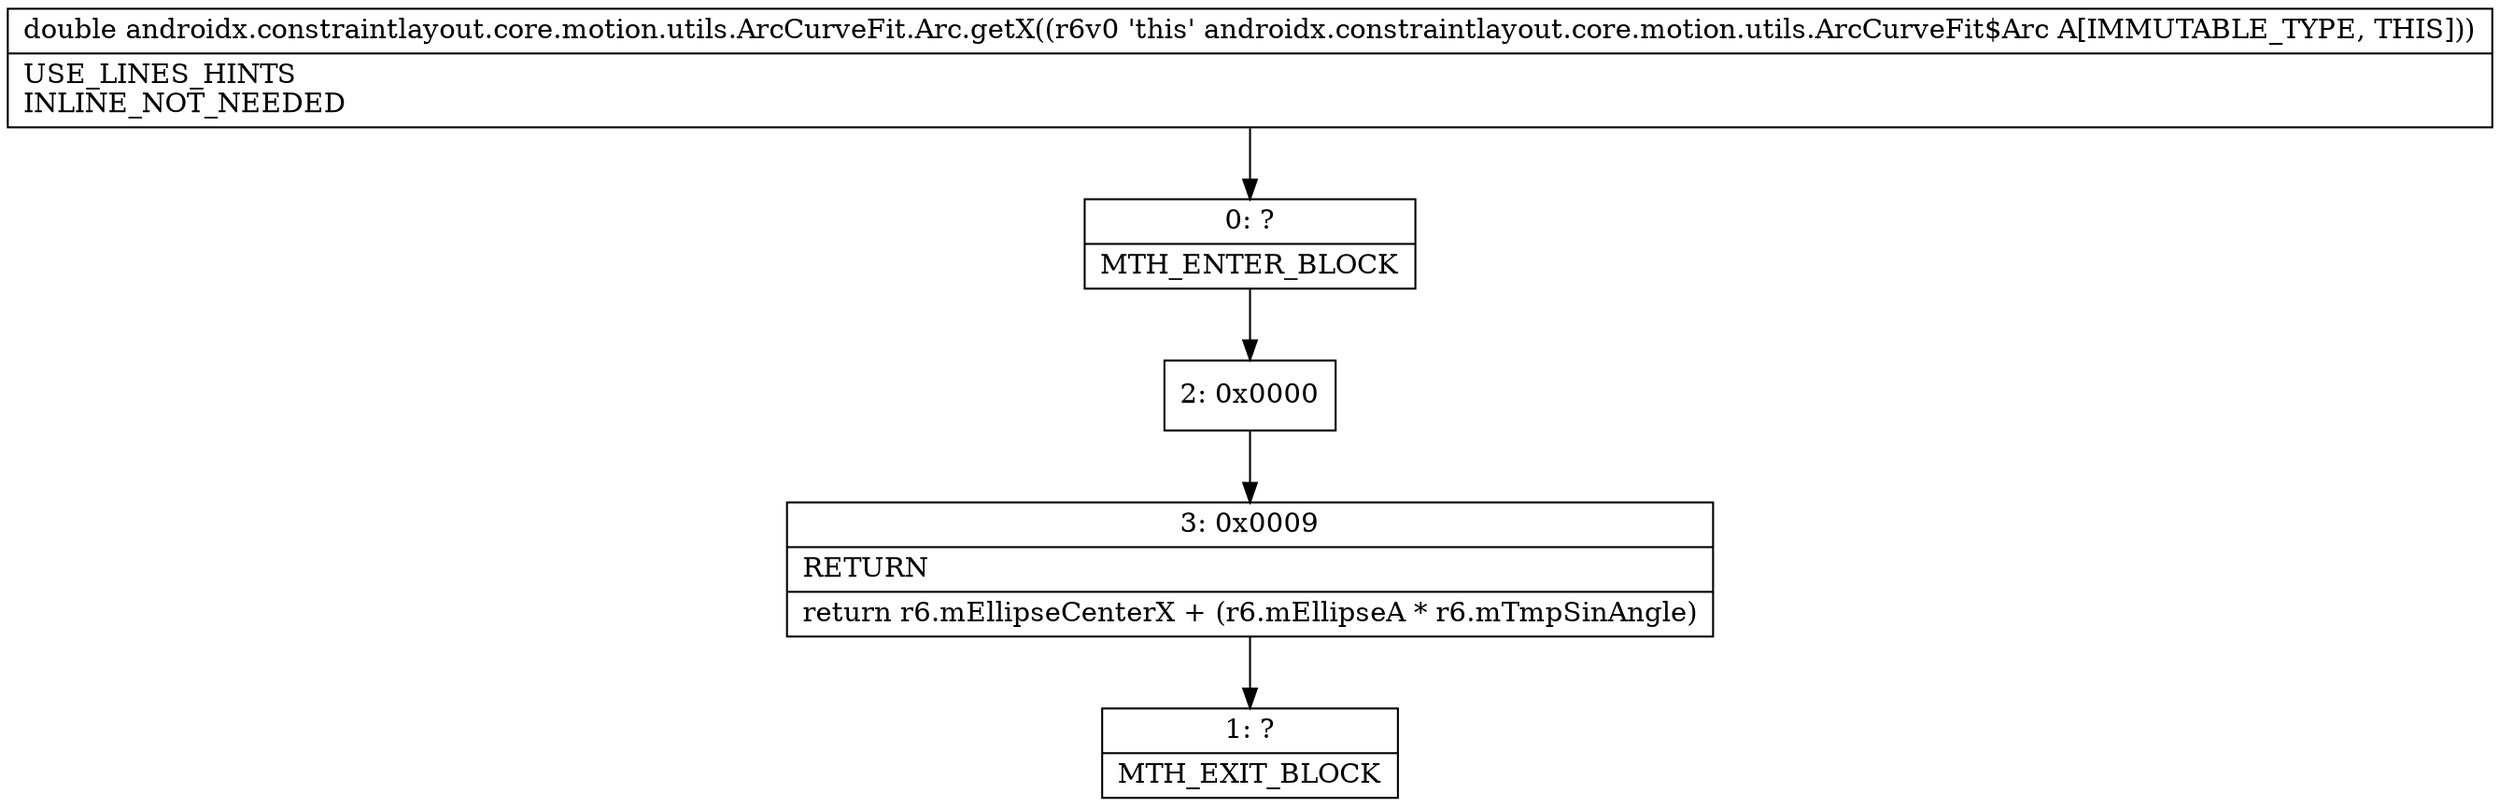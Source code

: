 digraph "CFG forandroidx.constraintlayout.core.motion.utils.ArcCurveFit.Arc.getX()D" {
Node_0 [shape=record,label="{0\:\ ?|MTH_ENTER_BLOCK\l}"];
Node_2 [shape=record,label="{2\:\ 0x0000}"];
Node_3 [shape=record,label="{3\:\ 0x0009|RETURN\l|return r6.mEllipseCenterX + (r6.mEllipseA * r6.mTmpSinAngle)\l}"];
Node_1 [shape=record,label="{1\:\ ?|MTH_EXIT_BLOCK\l}"];
MethodNode[shape=record,label="{double androidx.constraintlayout.core.motion.utils.ArcCurveFit.Arc.getX((r6v0 'this' androidx.constraintlayout.core.motion.utils.ArcCurveFit$Arc A[IMMUTABLE_TYPE, THIS]))  | USE_LINES_HINTS\lINLINE_NOT_NEEDED\l}"];
MethodNode -> Node_0;Node_0 -> Node_2;
Node_2 -> Node_3;
Node_3 -> Node_1;
}

